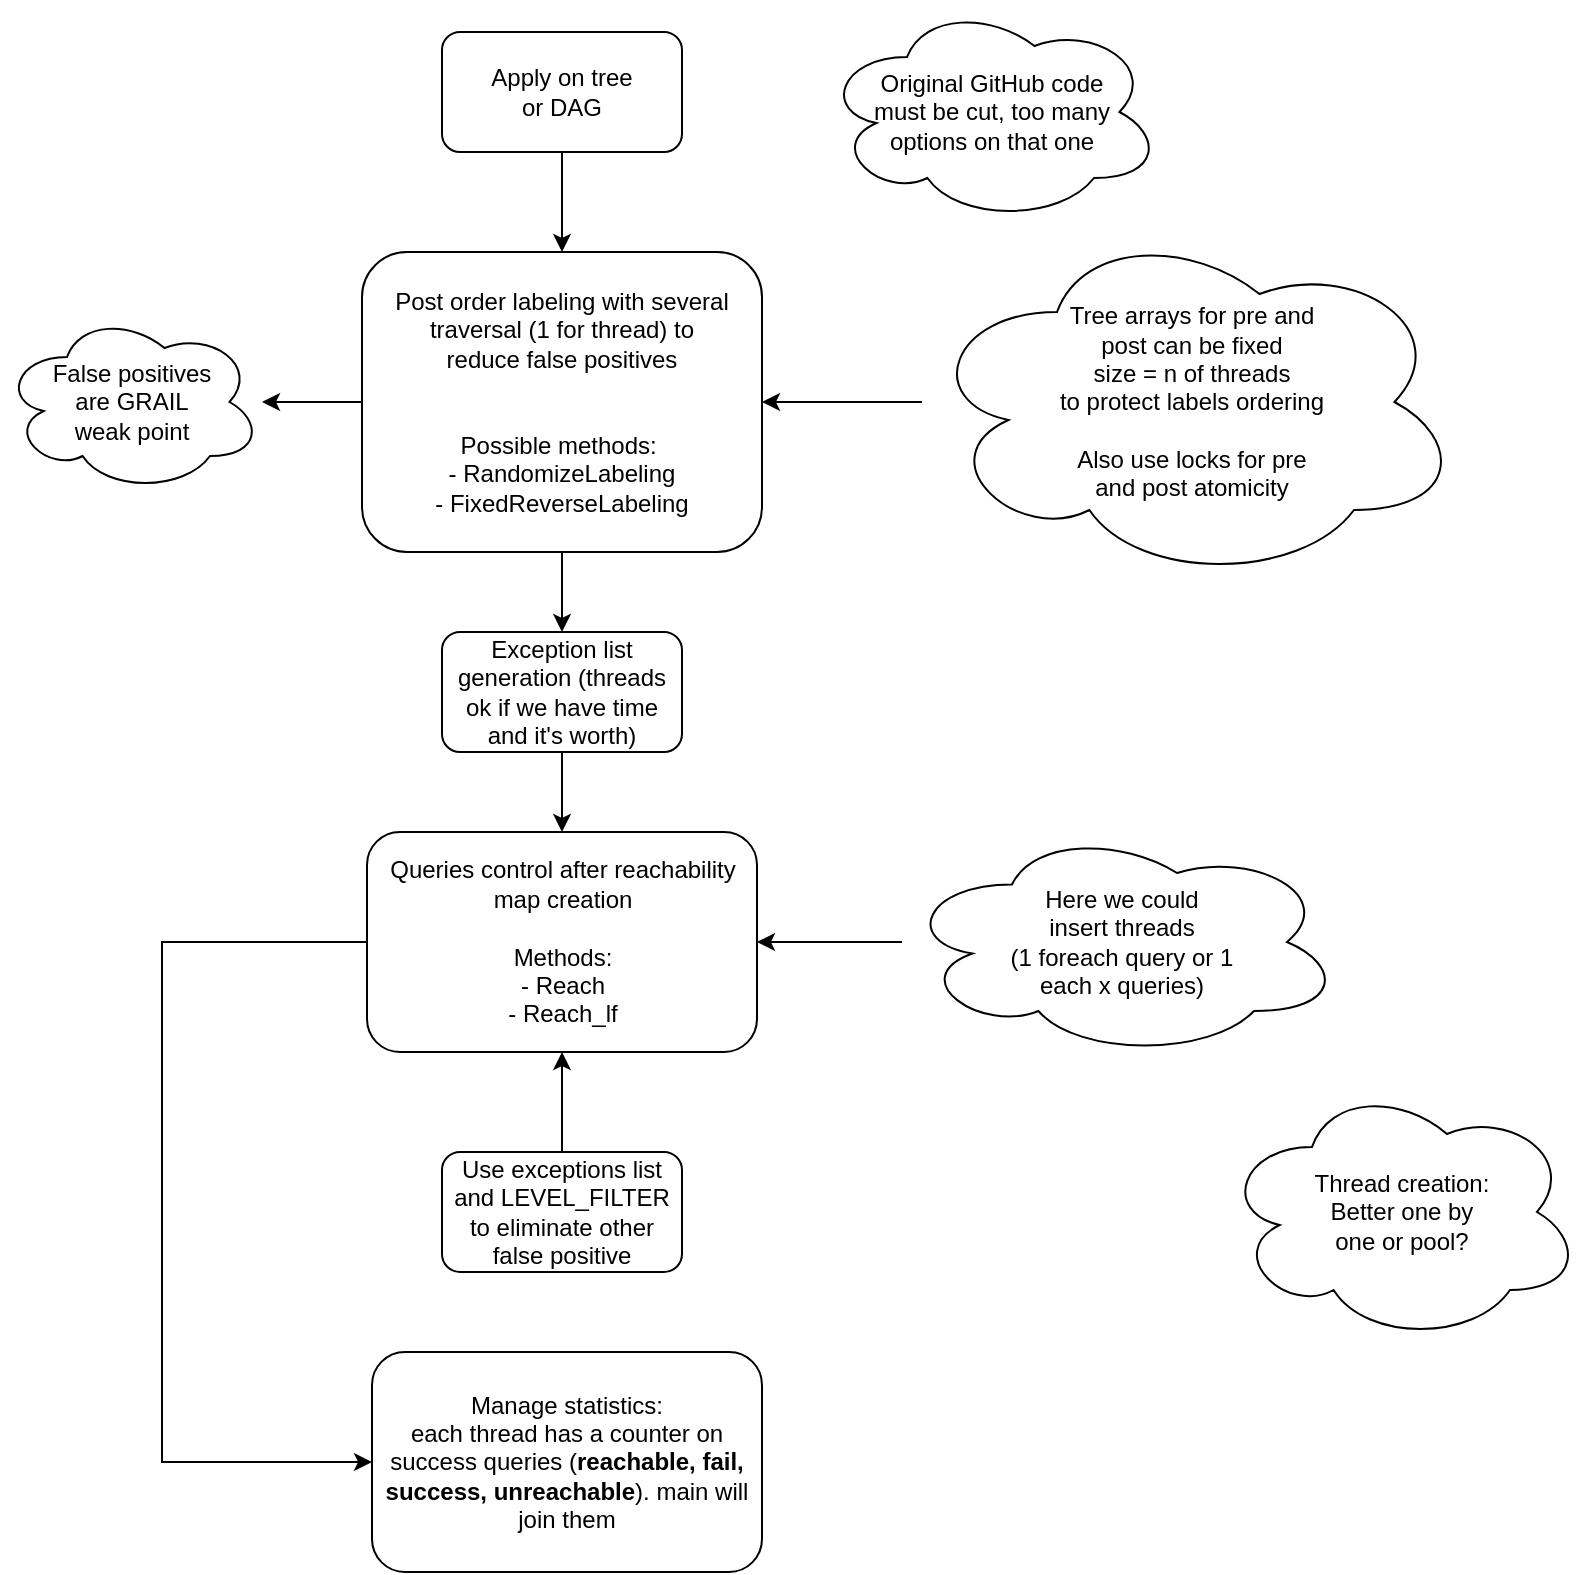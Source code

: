 <mxfile version="13.1.1" type="device"><diagram id="VTychKkzZL_EQp_WQeMT" name="Page-1"><mxGraphModel dx="2076" dy="1096" grid="1" gridSize="10" guides="1" tooltips="1" connect="1" arrows="1" fold="1" page="1" pageScale="1" pageWidth="827" pageHeight="1169" math="0" shadow="0"><root><mxCell id="0"/><mxCell id="1" parent="0"/><mxCell id="gVCmgQzvZd1SWDwtxTYE-3" value="" style="edgeStyle=orthogonalEdgeStyle;rounded=0;orthogonalLoop=1;jettySize=auto;html=1;" edge="1" parent="1" source="gVCmgQzvZd1SWDwtxTYE-1" target="gVCmgQzvZd1SWDwtxTYE-2"><mxGeometry relative="1" as="geometry"/></mxCell><mxCell id="gVCmgQzvZd1SWDwtxTYE-22" value="" style="edgeStyle=orthogonalEdgeStyle;rounded=0;orthogonalLoop=1;jettySize=auto;html=1;" edge="1" parent="1" source="gVCmgQzvZd1SWDwtxTYE-1" target="gVCmgQzvZd1SWDwtxTYE-21"><mxGeometry relative="1" as="geometry"/></mxCell><mxCell id="gVCmgQzvZd1SWDwtxTYE-1" value="Post order labeling with several&lt;br&gt;traversal (1 for thread) to&lt;br&gt;reduce false positives&lt;br&gt;&lt;br&gt;&lt;br&gt;Possible methods:&amp;nbsp;&lt;br&gt;- RandomizeLabeling&lt;br&gt;- FixedReverseLabeling&lt;br&gt;" style="rounded=1;whiteSpace=wrap;html=1;" vertex="1" parent="1"><mxGeometry x="199" y="225" width="200" height="150" as="geometry"/></mxCell><mxCell id="gVCmgQzvZd1SWDwtxTYE-26" value="" style="edgeStyle=orthogonalEdgeStyle;rounded=0;orthogonalLoop=1;jettySize=auto;html=1;exitX=0;exitY=0.5;exitDx=0;exitDy=0;" edge="1" parent="1" source="gVCmgQzvZd1SWDwtxTYE-4" target="gVCmgQzvZd1SWDwtxTYE-25"><mxGeometry relative="1" as="geometry"><Array as="points"><mxPoint x="99" y="570"/><mxPoint x="99" y="830"/></Array></mxGeometry></mxCell><mxCell id="gVCmgQzvZd1SWDwtxTYE-4" value="Queries control after reachability&lt;br&gt;map creation&lt;br&gt;&lt;br&gt;Methods:&lt;br&gt;- Reach&lt;br&gt;- Reach_lf" style="rounded=1;whiteSpace=wrap;html=1;" vertex="1" parent="1"><mxGeometry x="201.5" y="515" width="195" height="110" as="geometry"/></mxCell><mxCell id="gVCmgQzvZd1SWDwtxTYE-25" value="Manage statistics:&lt;br&gt;each thread has a counter on success queries (&lt;b&gt;reachable, fail, success, unreachable&lt;/b&gt;). main will join them" style="rounded=1;whiteSpace=wrap;html=1;" vertex="1" parent="1"><mxGeometry x="204" y="775" width="195" height="110" as="geometry"/></mxCell><mxCell id="gVCmgQzvZd1SWDwtxTYE-2" value="False positives&lt;br&gt;are GRAIL&lt;br&gt;weak point" style="ellipse;shape=cloud;whiteSpace=wrap;html=1;" vertex="1" parent="1"><mxGeometry x="19" y="255" width="130" height="90" as="geometry"/></mxCell><mxCell id="gVCmgQzvZd1SWDwtxTYE-7" value="" style="edgeStyle=orthogonalEdgeStyle;rounded=0;orthogonalLoop=1;jettySize=auto;html=1;" edge="1" parent="1" source="gVCmgQzvZd1SWDwtxTYE-6" target="gVCmgQzvZd1SWDwtxTYE-1"><mxGeometry relative="1" as="geometry"/></mxCell><mxCell id="gVCmgQzvZd1SWDwtxTYE-6" value="Apply on tree&lt;br&gt;or DAG" style="rounded=1;whiteSpace=wrap;html=1;" vertex="1" parent="1"><mxGeometry x="239" y="115" width="120" height="60" as="geometry"/></mxCell><mxCell id="gVCmgQzvZd1SWDwtxTYE-11" value="" style="edgeStyle=orthogonalEdgeStyle;rounded=0;orthogonalLoop=1;jettySize=auto;html=1;" edge="1" parent="1" source="gVCmgQzvZd1SWDwtxTYE-8" target="gVCmgQzvZd1SWDwtxTYE-1"><mxGeometry relative="1" as="geometry"/></mxCell><mxCell id="gVCmgQzvZd1SWDwtxTYE-8" value="Tree arrays for pre and&lt;br&gt;post can be fixed&lt;br&gt;size = n of threads&lt;br&gt;to protect labels ordering&lt;br&gt;&lt;br&gt;Also use locks for pre&lt;br&gt;and post atomicity" style="ellipse;shape=cloud;whiteSpace=wrap;html=1;" vertex="1" parent="1"><mxGeometry x="479" y="210" width="270" height="180" as="geometry"/></mxCell><mxCell id="gVCmgQzvZd1SWDwtxTYE-13" value="" style="edgeStyle=orthogonalEdgeStyle;rounded=0;orthogonalLoop=1;jettySize=auto;html=1;" edge="1" parent="1" source="gVCmgQzvZd1SWDwtxTYE-12" target="gVCmgQzvZd1SWDwtxTYE-4"><mxGeometry relative="1" as="geometry"/></mxCell><mxCell id="gVCmgQzvZd1SWDwtxTYE-12" value="Here we could&lt;br&gt;insert threads&lt;br&gt;(1 foreach query or 1&lt;br&gt;each x queries)" style="ellipse;shape=cloud;whiteSpace=wrap;html=1;" vertex="1" parent="1"><mxGeometry x="469" y="512.5" width="220" height="115" as="geometry"/></mxCell><mxCell id="gVCmgQzvZd1SWDwtxTYE-16" value="Original GitHub code&lt;br&gt;must be cut, too many&lt;br&gt;options on that one" style="ellipse;shape=cloud;whiteSpace=wrap;html=1;" vertex="1" parent="1"><mxGeometry x="429" y="100" width="170" height="110" as="geometry"/></mxCell><mxCell id="gVCmgQzvZd1SWDwtxTYE-19" value="" style="edgeStyle=orthogonalEdgeStyle;rounded=0;orthogonalLoop=1;jettySize=auto;html=1;entryX=0.5;entryY=1;entryDx=0;entryDy=0;" edge="1" parent="1" source="gVCmgQzvZd1SWDwtxTYE-17" target="gVCmgQzvZd1SWDwtxTYE-4"><mxGeometry relative="1" as="geometry"><mxPoint x="299" y="495" as="targetPoint"/></mxGeometry></mxCell><mxCell id="gVCmgQzvZd1SWDwtxTYE-17" value="Use exceptions list and LEVEL_FILTER to eliminate other false positive" style="rounded=1;whiteSpace=wrap;html=1;" vertex="1" parent="1"><mxGeometry x="239" y="675" width="120" height="60" as="geometry"/></mxCell><mxCell id="gVCmgQzvZd1SWDwtxTYE-23" value="" style="edgeStyle=orthogonalEdgeStyle;rounded=0;orthogonalLoop=1;jettySize=auto;html=1;" edge="1" parent="1" source="gVCmgQzvZd1SWDwtxTYE-21" target="gVCmgQzvZd1SWDwtxTYE-4"><mxGeometry relative="1" as="geometry"/></mxCell><mxCell id="gVCmgQzvZd1SWDwtxTYE-21" value="Exception list generation (threads ok if we have time and it's worth)" style="rounded=1;whiteSpace=wrap;html=1;" vertex="1" parent="1"><mxGeometry x="239" y="415" width="120" height="60" as="geometry"/></mxCell><mxCell id="gVCmgQzvZd1SWDwtxTYE-28" value="Thread creation:&lt;br&gt;Better one by&lt;br&gt;one or pool?" style="ellipse;shape=cloud;whiteSpace=wrap;html=1;" vertex="1" parent="1"><mxGeometry x="629" y="640" width="180" height="130" as="geometry"/></mxCell></root></mxGraphModel></diagram></mxfile>